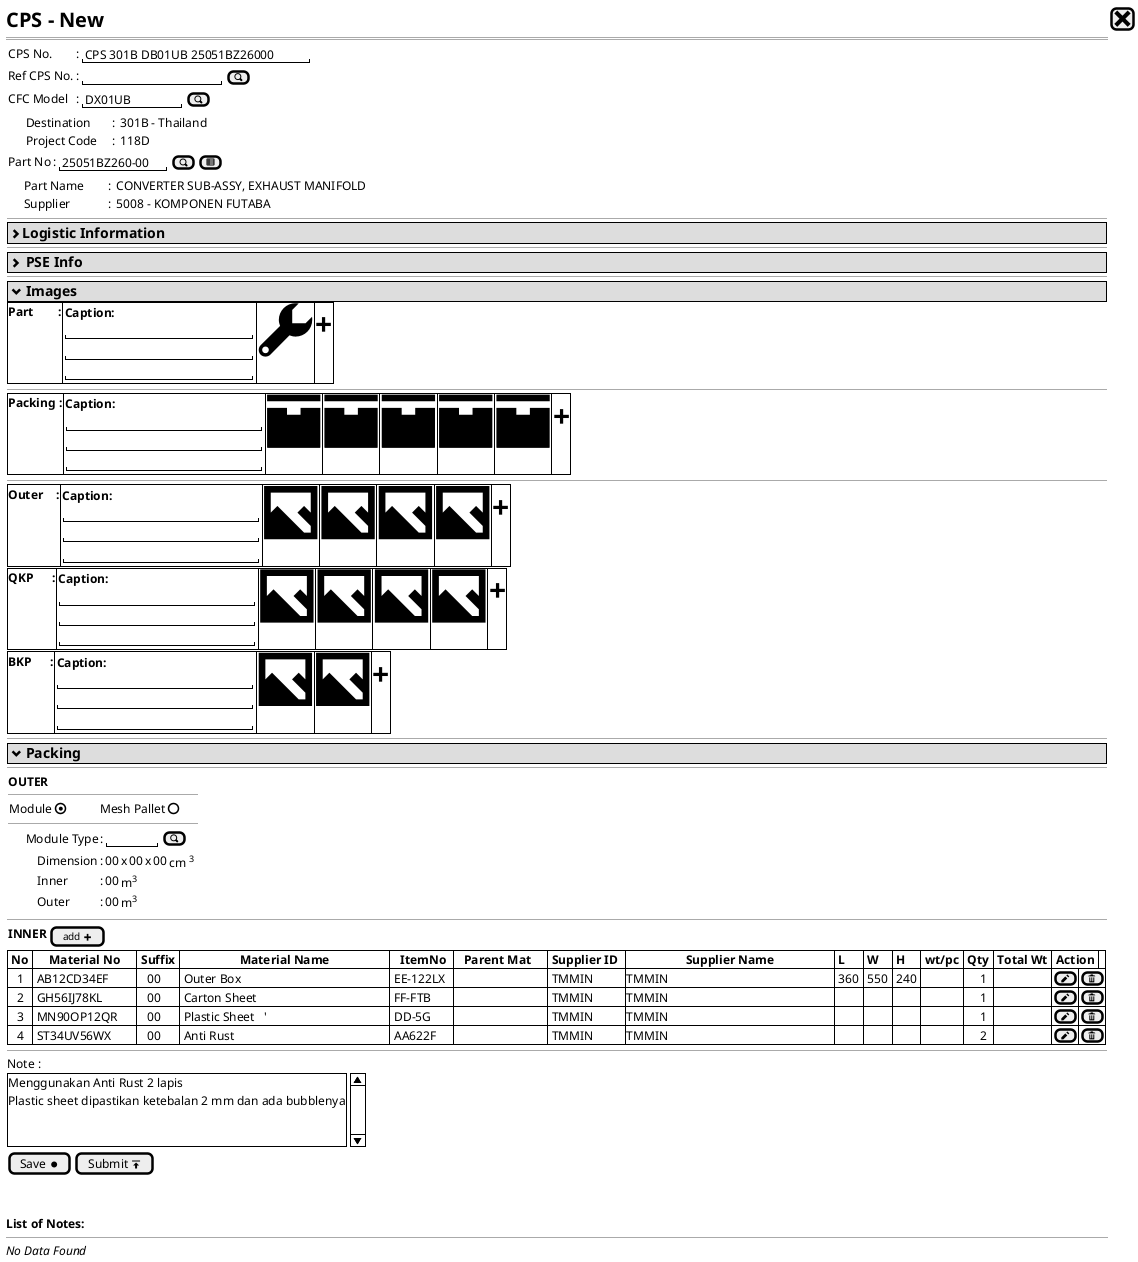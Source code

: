 @startuml
@startsalt
{
  <b><size:20>CPS - New |[<size:25><&x>]|*
  ==
  {
    {
      CPS No.      |:{|"CPS 301B DB01UB 25051BZ26000"|}
      Ref CPS No.  |:{|"                 "| [<&magnifying-glass>]}| *      
      CFC Model       |:{|"DX01UB      "| [<&magnifying-glass>]}
    }
    {
      |     |Destination     |:| 301B - Thailand |*
      |     |Project Code    |:| 118D |*
    }
    {
      Part No         |:{|"25051BZ260-00"| [<&magnifying-glass>] | [<&spreadsheet>]}
    }
    {
      |     Part Name       |: | CONVERTER SUB-ASSY, EXHAUST MANIFOLD        |*
      |     Supplier        |: | 5008 - KOMPONEN FUTABA       |*
    }
    --
    {*
      <b><size:14> <&chevron-right>Logistic Information
    }
    --
    {*
      <b><size:14> <&chevron-right> PSE Info
    }
    --
    {*
      <b><size:14> <&chevron-bottom> Images
    }
    {#
      |<b>Part        :|{ 
        <b>Caption: 
        "                       "
        "                       "
        "                       "
      }|<size:80><&wrench>|<size:30><b>+|*
    }
    --
    {#
      |<b>Packing : |{ 
        <b>Caption: 
        "                        "
        "                        "
        "                        "
      }|<size:80><&box>|<size:80><&box>|<size:80><&box>|<size:80><&box>|<size:80><&box>|<size:30><b>+|*
    }
    --
    {#
      |<b>Outer    : |{ 
        <b>Caption: 
        "                        "
        "                        "
        "                        "
      }|<size:80><&image>|<size:80><&image>|<size:80><&image>|<size:80><&image>|<size:30><b>+|*
    }
    {#
      |<b>QKP      : |{ 
        <b>Caption: 
        "                        "
        "                        "
        "                        "
      }|<size:80><&image>|<size:80><&image>|<size:80><&image>|<size:80><&image>|<size:30><b>+|*
    }
    {#
      |<b>BKP      : |{ 
        <b>Caption: 
        "                        "
        "                        "
        "                        "
      }|<size:80><&image>||<size:80><&image>|<size:30><b>+|*
    }
    --
    {*
      <b><size:14> <&chevron-bottom> Packing
    }
    --
    {
      '1490	1125	730
      <b>OUTER
      --
      {|Module |(X)|      |Mesh Pallet|()|}*
      --
      {
        {      Module Type     |: |"      " | [<&magnifying-glass>] | }*  
          {
            .|       Dimension     |: | 00 | x | 00 | x | 00 | cm <sup>3</sup> |*
            .|       Inner         |: | 00 | m<sup>3</sup>                      |*
            .|       Outer         |: | 00 | m<sup>3</sup>                      |*
          }
      }      
    }
    --
    {
      |<b>INNER   | [<size:10>add <&plus>] |*
    }
    {#
      | <b>No |     <b>Material No     | <b>Suffix |                   <b>Material Name                   |   <b>ItemNo  |   <b>Parent Mat     | <b>Supplier ID  |                   <b>Supplier Name                   | <b>L   | <b>W  | <b>H | <b>wt/pc | <b>Qty | <b>Total Wt | <b>Action |*
      |   1   | AB12CD34EF             |   00      | Outer Box                                            | EE-122LX     |                    .| TMMIN          | TMMIN                                                 | 360    | 550   | 240  |         .|      1 |           . |[<&pencil>]|[<&trash>]|*
      |   2   | GH56IJ78KL             |   00      | Carton Sheet                                         | FF-FTB       |                    .| TMMIN          | TMMIN                                                 |.       |.      |.     |         .|      1 |           . |[<&pencil>]|[<&trash>]|*
      |   3   | MN90OP12QR             |   00      | Plastic Sheet   '                                    | DD-5G        |                    .| TMMIN          | TMMIN                                                 |.       |.      |.     |         .|      1 |           . |[<&pencil>]|[<&trash>]|*
      |   4   | ST34UV56WX             |   00      | Anti Rust                                            | AA622F       |                    .| TMMIN          | TMMIN                                                 |.       |.      |.     |         .|      2 |           . |[<&pencil>]|[<&trash>]|*    
    }
    --
    Note :
    {SI
      Menggunakan Anti Rust 2 lapis 
      Plastic sheet dipastikan ketebalan 2 mm dan ada bubblenya 
      .
      .
    }
  }
  {[Save <&media-record>] | [Submit <&data-transfer-upload>]}
  .
  .
  <b>List of Notes:
  --
  <i>No Data Found 
}
@endsalt
@enduml
